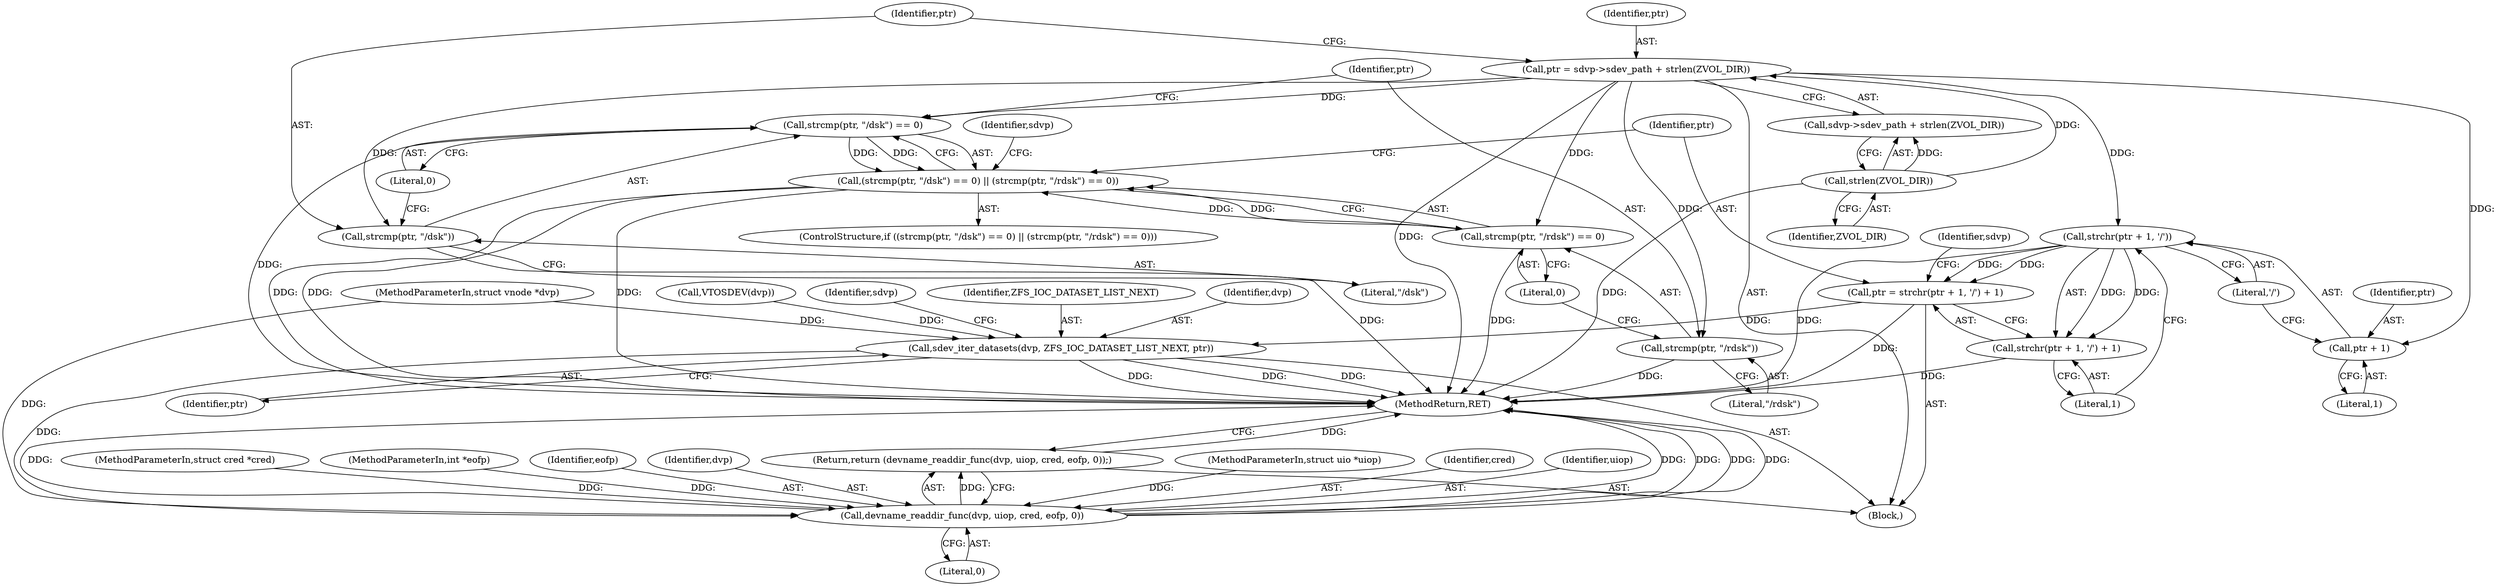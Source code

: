 digraph "1_illumos-gate_d65686849024838243515b5c40ae2c479460b4b5@API" {
"1000184" [label="(Call,ptr = sdvp->sdev_path + strlen(ZVOL_DIR))"];
"1000190" [label="(Call,strlen(ZVOL_DIR))"];
"1000194" [label="(Call,strcmp(ptr, \"/dsk\") == 0)"];
"1000193" [label="(Call,(strcmp(ptr, \"/dsk\") == 0) || (strcmp(ptr, \"/rdsk\") == 0))"];
"1000195" [label="(Call,strcmp(ptr, \"/dsk\"))"];
"1000199" [label="(Call,strcmp(ptr, \"/rdsk\") == 0)"];
"1000200" [label="(Call,strcmp(ptr, \"/rdsk\"))"];
"1000228" [label="(Call,strchr(ptr + 1, '/'))"];
"1000225" [label="(Call,ptr = strchr(ptr + 1, '/') + 1)"];
"1000239" [label="(Call,sdev_iter_datasets(dvp, ZFS_IOC_DATASET_LIST_NEXT, ptr))"];
"1000250" [label="(Call,devname_readdir_func(dvp, uiop, cred, eofp, 0))"];
"1000249" [label="(Return,return (devname_readdir_func(dvp, uiop, cred, eofp, 0));)"];
"1000227" [label="(Call,strchr(ptr + 1, '/') + 1)"];
"1000229" [label="(Call,ptr + 1)"];
"1000195" [label="(Call,strcmp(ptr, \"/dsk\"))"];
"1000199" [label="(Call,strcmp(ptr, \"/rdsk\") == 0)"];
"1000186" [label="(Call,sdvp->sdev_path + strlen(ZVOL_DIR))"];
"1000240" [label="(Identifier,dvp)"];
"1000239" [label="(Call,sdev_iter_datasets(dvp, ZFS_IOC_DATASET_LIST_NEXT, ptr))"];
"1000233" [label="(Literal,1)"];
"1000194" [label="(Call,strcmp(ptr, \"/dsk\") == 0)"];
"1000103" [label="(MethodParameterIn,struct cred *cred)"];
"1000198" [label="(Literal,0)"];
"1000208" [label="(Identifier,sdvp)"];
"1000226" [label="(Identifier,ptr)"];
"1000196" [label="(Identifier,ptr)"];
"1000237" [label="(Identifier,sdvp)"];
"1000104" [label="(MethodParameterIn,int *eofp)"];
"1000203" [label="(Literal,0)"];
"1000232" [label="(Literal,'/')"];
"1000225" [label="(Call,ptr = strchr(ptr + 1, '/') + 1)"];
"1000111" [label="(Call,VTOSDEV(dvp))"];
"1000197" [label="(Literal,\"/dsk\")"];
"1000254" [label="(Identifier,eofp)"];
"1000193" [label="(Call,(strcmp(ptr, \"/dsk\") == 0) || (strcmp(ptr, \"/rdsk\") == 0))"];
"1000256" [label="(MethodReturn,RET)"];
"1000230" [label="(Identifier,ptr)"];
"1000190" [label="(Call,strlen(ZVOL_DIR))"];
"1000251" [label="(Identifier,dvp)"];
"1000241" [label="(Identifier,ZFS_IOC_DATASET_LIST_NEXT)"];
"1000228" [label="(Call,strchr(ptr + 1, '/'))"];
"1000101" [label="(MethodParameterIn,struct vnode *dvp)"];
"1000231" [label="(Literal,1)"];
"1000185" [label="(Identifier,ptr)"];
"1000200" [label="(Call,strcmp(ptr, \"/rdsk\"))"];
"1000242" [label="(Identifier,ptr)"];
"1000227" [label="(Call,strchr(ptr + 1, '/') + 1)"];
"1000202" [label="(Literal,\"/rdsk\")"];
"1000102" [label="(MethodParameterIn,struct uio *uiop)"];
"1000250" [label="(Call,devname_readdir_func(dvp, uiop, cred, eofp, 0))"];
"1000201" [label="(Identifier,ptr)"];
"1000107" [label="(Block,)"];
"1000184" [label="(Call,ptr = sdvp->sdev_path + strlen(ZVOL_DIR))"];
"1000229" [label="(Call,ptr + 1)"];
"1000192" [label="(ControlStructure,if ((strcmp(ptr, \"/dsk\") == 0) || (strcmp(ptr, \"/rdsk\") == 0)))"];
"1000246" [label="(Identifier,sdvp)"];
"1000253" [label="(Identifier,cred)"];
"1000255" [label="(Literal,0)"];
"1000252" [label="(Identifier,uiop)"];
"1000191" [label="(Identifier,ZVOL_DIR)"];
"1000249" [label="(Return,return (devname_readdir_func(dvp, uiop, cred, eofp, 0));)"];
"1000184" -> "1000107"  [label="AST: "];
"1000184" -> "1000186"  [label="CFG: "];
"1000185" -> "1000184"  [label="AST: "];
"1000186" -> "1000184"  [label="AST: "];
"1000196" -> "1000184"  [label="CFG: "];
"1000184" -> "1000256"  [label="DDG: "];
"1000190" -> "1000184"  [label="DDG: "];
"1000184" -> "1000194"  [label="DDG: "];
"1000184" -> "1000195"  [label="DDG: "];
"1000184" -> "1000199"  [label="DDG: "];
"1000184" -> "1000200"  [label="DDG: "];
"1000184" -> "1000228"  [label="DDG: "];
"1000184" -> "1000229"  [label="DDG: "];
"1000190" -> "1000186"  [label="AST: "];
"1000190" -> "1000191"  [label="CFG: "];
"1000191" -> "1000190"  [label="AST: "];
"1000186" -> "1000190"  [label="CFG: "];
"1000190" -> "1000256"  [label="DDG: "];
"1000190" -> "1000186"  [label="DDG: "];
"1000194" -> "1000193"  [label="AST: "];
"1000194" -> "1000198"  [label="CFG: "];
"1000195" -> "1000194"  [label="AST: "];
"1000198" -> "1000194"  [label="AST: "];
"1000201" -> "1000194"  [label="CFG: "];
"1000193" -> "1000194"  [label="CFG: "];
"1000194" -> "1000256"  [label="DDG: "];
"1000194" -> "1000193"  [label="DDG: "];
"1000194" -> "1000193"  [label="DDG: "];
"1000193" -> "1000192"  [label="AST: "];
"1000193" -> "1000199"  [label="CFG: "];
"1000199" -> "1000193"  [label="AST: "];
"1000208" -> "1000193"  [label="CFG: "];
"1000226" -> "1000193"  [label="CFG: "];
"1000193" -> "1000256"  [label="DDG: "];
"1000193" -> "1000256"  [label="DDG: "];
"1000193" -> "1000256"  [label="DDG: "];
"1000199" -> "1000193"  [label="DDG: "];
"1000199" -> "1000193"  [label="DDG: "];
"1000195" -> "1000197"  [label="CFG: "];
"1000196" -> "1000195"  [label="AST: "];
"1000197" -> "1000195"  [label="AST: "];
"1000198" -> "1000195"  [label="CFG: "];
"1000195" -> "1000256"  [label="DDG: "];
"1000199" -> "1000203"  [label="CFG: "];
"1000200" -> "1000199"  [label="AST: "];
"1000203" -> "1000199"  [label="AST: "];
"1000199" -> "1000256"  [label="DDG: "];
"1000200" -> "1000202"  [label="CFG: "];
"1000201" -> "1000200"  [label="AST: "];
"1000202" -> "1000200"  [label="AST: "];
"1000203" -> "1000200"  [label="CFG: "];
"1000200" -> "1000256"  [label="DDG: "];
"1000228" -> "1000227"  [label="AST: "];
"1000228" -> "1000232"  [label="CFG: "];
"1000229" -> "1000228"  [label="AST: "];
"1000232" -> "1000228"  [label="AST: "];
"1000233" -> "1000228"  [label="CFG: "];
"1000228" -> "1000256"  [label="DDG: "];
"1000228" -> "1000225"  [label="DDG: "];
"1000228" -> "1000225"  [label="DDG: "];
"1000228" -> "1000227"  [label="DDG: "];
"1000228" -> "1000227"  [label="DDG: "];
"1000225" -> "1000107"  [label="AST: "];
"1000225" -> "1000227"  [label="CFG: "];
"1000226" -> "1000225"  [label="AST: "];
"1000227" -> "1000225"  [label="AST: "];
"1000237" -> "1000225"  [label="CFG: "];
"1000225" -> "1000256"  [label="DDG: "];
"1000225" -> "1000239"  [label="DDG: "];
"1000239" -> "1000107"  [label="AST: "];
"1000239" -> "1000242"  [label="CFG: "];
"1000240" -> "1000239"  [label="AST: "];
"1000241" -> "1000239"  [label="AST: "];
"1000242" -> "1000239"  [label="AST: "];
"1000246" -> "1000239"  [label="CFG: "];
"1000239" -> "1000256"  [label="DDG: "];
"1000239" -> "1000256"  [label="DDG: "];
"1000239" -> "1000256"  [label="DDG: "];
"1000111" -> "1000239"  [label="DDG: "];
"1000101" -> "1000239"  [label="DDG: "];
"1000239" -> "1000250"  [label="DDG: "];
"1000250" -> "1000249"  [label="AST: "];
"1000250" -> "1000255"  [label="CFG: "];
"1000251" -> "1000250"  [label="AST: "];
"1000252" -> "1000250"  [label="AST: "];
"1000253" -> "1000250"  [label="AST: "];
"1000254" -> "1000250"  [label="AST: "];
"1000255" -> "1000250"  [label="AST: "];
"1000249" -> "1000250"  [label="CFG: "];
"1000250" -> "1000256"  [label="DDG: "];
"1000250" -> "1000256"  [label="DDG: "];
"1000250" -> "1000256"  [label="DDG: "];
"1000250" -> "1000256"  [label="DDG: "];
"1000250" -> "1000256"  [label="DDG: "];
"1000250" -> "1000249"  [label="DDG: "];
"1000101" -> "1000250"  [label="DDG: "];
"1000102" -> "1000250"  [label="DDG: "];
"1000103" -> "1000250"  [label="DDG: "];
"1000104" -> "1000250"  [label="DDG: "];
"1000249" -> "1000107"  [label="AST: "];
"1000256" -> "1000249"  [label="CFG: "];
"1000249" -> "1000256"  [label="DDG: "];
"1000227" -> "1000233"  [label="CFG: "];
"1000233" -> "1000227"  [label="AST: "];
"1000227" -> "1000256"  [label="DDG: "];
"1000229" -> "1000231"  [label="CFG: "];
"1000230" -> "1000229"  [label="AST: "];
"1000231" -> "1000229"  [label="AST: "];
"1000232" -> "1000229"  [label="CFG: "];
}
